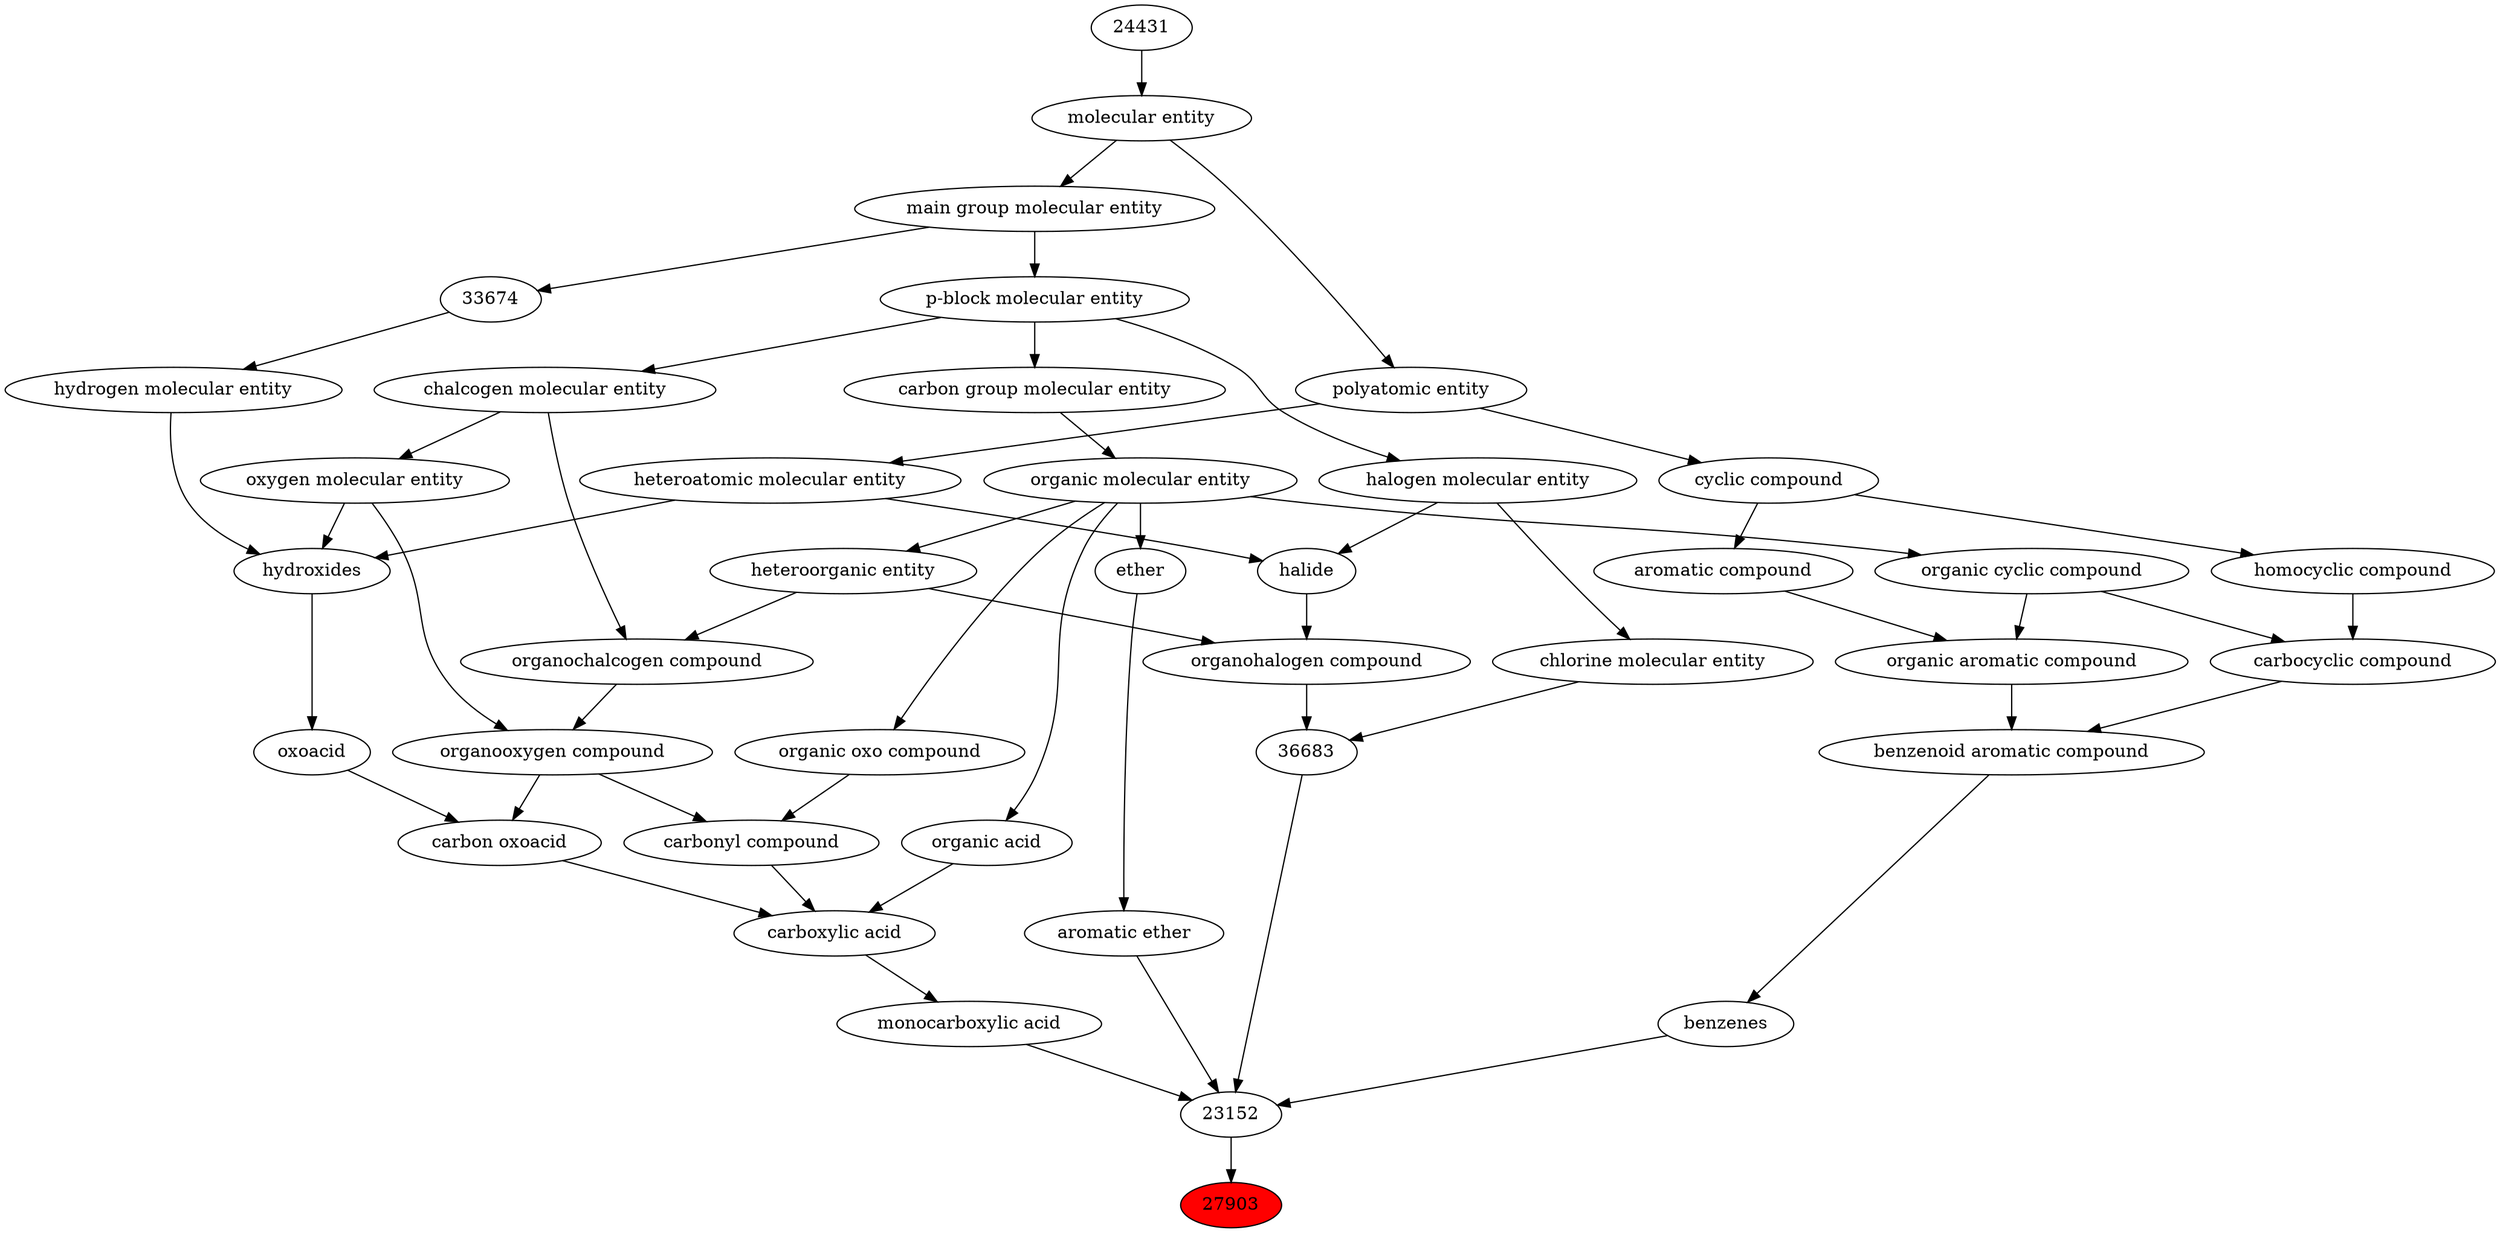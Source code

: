 digraph tree{ 
27903 [label="27903" fillcolor=red style=filled]
23152 -> 27903
23152 [label="23152"]
25384 -> 23152
35618 -> 23152
22712 -> 23152
36683 -> 23152
25384 [label="monocarboxylic acid"]
33575 -> 25384
35618 [label="aromatic ether"]
25698 -> 35618
22712 [label="benzenes"]
33836 -> 22712
36683 [label="36683"]
36684 -> 36683
23117 -> 36683
33575 [label="carboxylic acid"]
36586 -> 33575
35605 -> 33575
64709 -> 33575
25698 [label="ether"]
50860 -> 25698
33836 [label="benzenoid aromatic compound"]
33659 -> 33836
33598 -> 33836
36684 [label="organohalogen compound"]
33285 -> 36684
37578 -> 36684
23117 [label="chlorine molecular entity"]
24471 -> 23117
36586 [label="carbonyl compound"]
36587 -> 36586
36963 -> 36586
35605 [label="carbon oxoacid"]
24833 -> 35605
36963 -> 35605
64709 [label="organic acid"]
50860 -> 64709
50860 [label="organic molecular entity"]
33582 -> 50860
33659 [label="organic aromatic compound"]
33832 -> 33659
33655 -> 33659
33598 [label="carbocyclic compound"]
33832 -> 33598
33597 -> 33598
33285 [label="heteroorganic entity"]
50860 -> 33285
37578 [label="halide"]
24471 -> 37578
37577 -> 37578
24471 [label="halogen molecular entity"]
33675 -> 24471
36587 [label="organic oxo compound"]
50860 -> 36587
36963 [label="organooxygen compound"]
36962 -> 36963
25806 -> 36963
24833 [label="oxoacid"]
24651 -> 24833
33582 [label="carbon group molecular entity"]
33675 -> 33582
33832 [label="organic cyclic compound"]
50860 -> 33832
33655 [label="aromatic compound"]
33595 -> 33655
33597 [label="homocyclic compound"]
33595 -> 33597
37577 [label="heteroatomic molecular entity"]
36357 -> 37577
33675 [label="p-block molecular entity"]
33579 -> 33675
36962 [label="organochalcogen compound"]
33285 -> 36962
33304 -> 36962
25806 [label="oxygen molecular entity"]
33304 -> 25806
24651 [label="hydroxides"]
25806 -> 24651
33608 -> 24651
37577 -> 24651
33595 [label="cyclic compound"]
36357 -> 33595
36357 [label="polyatomic entity"]
23367 -> 36357
33579 [label="main group molecular entity"]
23367 -> 33579
33304 [label="chalcogen molecular entity"]
33675 -> 33304
33608 [label="hydrogen molecular entity"]
33674 -> 33608
23367 [label="molecular entity"]
24431 -> 23367
33674 [label="33674"]
33579 -> 33674
24431 [label="24431"]
}